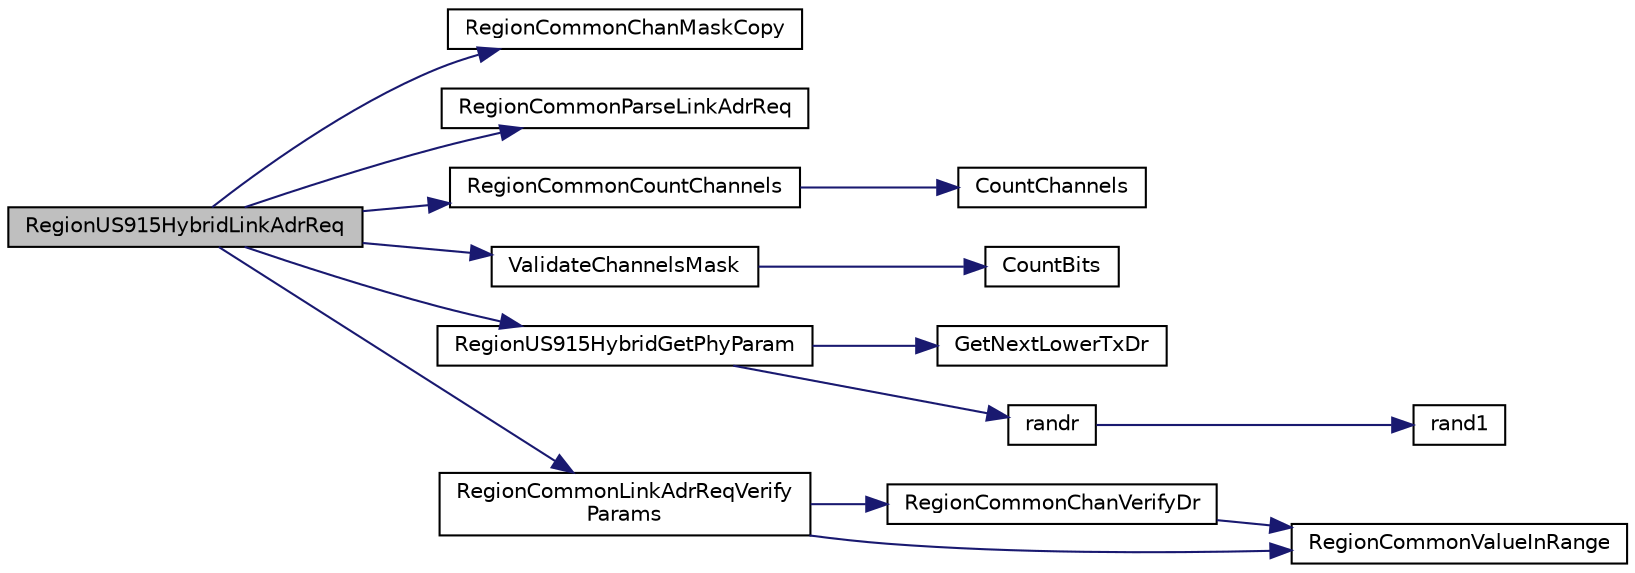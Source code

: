 digraph "RegionUS915HybridLinkAdrReq"
{
  edge [fontname="Helvetica",fontsize="10",labelfontname="Helvetica",labelfontsize="10"];
  node [fontname="Helvetica",fontsize="10",shape=record];
  rankdir="LR";
  Node47 [label="RegionUS915HybridLinkAdrReq",height=0.2,width=0.4,color="black", fillcolor="grey75", style="filled", fontcolor="black"];
  Node47 -> Node48 [color="midnightblue",fontsize="10",style="solid",fontname="Helvetica"];
  Node48 [label="RegionCommonChanMaskCopy",height=0.2,width=0.4,color="black", fillcolor="white", style="filled",URL="$group___r_e_g_i_o_n_c_o_m_m_o_n.html#ga95f5199d490113269fae7f2e0569e9a0",tooltip="Copy a channels mask. This is a generic function and valid for all regions. "];
  Node47 -> Node49 [color="midnightblue",fontsize="10",style="solid",fontname="Helvetica"];
  Node49 [label="RegionCommonParseLinkAdrReq",height=0.2,width=0.4,color="black", fillcolor="white", style="filled",URL="$group___r_e_g_i_o_n_c_o_m_m_o_n.html#ga8403c78482dbb901014dba48b75d78e8",tooltip="Parses the parameter of an LinkAdrRequest. This is a generic function and valid for all regions..."];
  Node47 -> Node50 [color="midnightblue",fontsize="10",style="solid",fontname="Helvetica"];
  Node50 [label="RegionCommonCountChannels",height=0.2,width=0.4,color="black", fillcolor="white", style="filled",URL="$group___r_e_g_i_o_n_c_o_m_m_o_n.html#gac23f0831812f610f57f42f6cf87368c9",tooltip="Counts the number of active channels in a given channels mask. This is a generic function and valid f..."];
  Node50 -> Node51 [color="midnightblue",fontsize="10",style="solid",fontname="Helvetica"];
  Node51 [label="CountChannels",height=0.2,width=0.4,color="black", fillcolor="white", style="filled",URL="$_region_common_8c.html#aef7feee8e47f43eb01f62249bfcc2a06"];
  Node47 -> Node52 [color="midnightblue",fontsize="10",style="solid",fontname="Helvetica"];
  Node52 [label="ValidateChannelsMask",height=0.2,width=0.4,color="black", fillcolor="white", style="filled",URL="$_region_u_s915-_hybrid_8c.html#a15a15fb81475f8a2ff4c6c5a60aa291d"];
  Node52 -> Node53 [color="midnightblue",fontsize="10",style="solid",fontname="Helvetica"];
  Node53 [label="CountBits",height=0.2,width=0.4,color="black", fillcolor="white", style="filled",URL="$_region_u_s915-_hybrid_8c.html#a8628e96fecf706f9925739e9c91535e7"];
  Node47 -> Node54 [color="midnightblue",fontsize="10",style="solid",fontname="Helvetica"];
  Node54 [label="RegionUS915HybridGetPhyParam",height=0.2,width=0.4,color="black", fillcolor="white", style="filled",URL="$group___r_e_g_i_o_n_u_s915_h_y_b.html#gaf078bd0d293c1a677ca53b7b6ca96c6e",tooltip="The function gets a value of a specific phy attribute. "];
  Node54 -> Node55 [color="midnightblue",fontsize="10",style="solid",fontname="Helvetica"];
  Node55 [label="GetNextLowerTxDr",height=0.2,width=0.4,color="black", fillcolor="white", style="filled",URL="$_region_u_s915-_hybrid_8c.html#ae06574681e2f7c3f3e604878c81743aa"];
  Node54 -> Node56 [color="midnightblue",fontsize="10",style="solid",fontname="Helvetica"];
  Node56 [label="randr",height=0.2,width=0.4,color="black", fillcolor="white", style="filled",URL="$utilities_8c.html#af5d8ad6dae489ac64821e7d4f004595d",tooltip="Computes a random number between min and max "];
  Node56 -> Node57 [color="midnightblue",fontsize="10",style="solid",fontname="Helvetica"];
  Node57 [label="rand1",height=0.2,width=0.4,color="black", fillcolor="white", style="filled",URL="$utilities_8c.html#a682de7091382ea1fcb2919b0f1cf6cdc"];
  Node47 -> Node58 [color="midnightblue",fontsize="10",style="solid",fontname="Helvetica"];
  Node58 [label="RegionCommonLinkAdrReqVerify\lParams",height=0.2,width=0.4,color="black", fillcolor="white", style="filled",URL="$group___r_e_g_i_o_n_c_o_m_m_o_n.html#ga2c87f98f09793dc7fa63a9801feeed73",tooltip="Verifies and updates the datarate, the TX power and the number of repetitions of a LinkAdrRequest..."];
  Node58 -> Node59 [color="midnightblue",fontsize="10",style="solid",fontname="Helvetica"];
  Node59 [label="RegionCommonChanVerifyDr",height=0.2,width=0.4,color="black", fillcolor="white", style="filled",URL="$group___r_e_g_i_o_n_c_o_m_m_o_n.html#ga94ce5c6e759081853eb06d1dcffdab25",tooltip="Verifies, if a datarate is available on an active channel. This is a generic function and valid for a..."];
  Node59 -> Node60 [color="midnightblue",fontsize="10",style="solid",fontname="Helvetica"];
  Node60 [label="RegionCommonValueInRange",height=0.2,width=0.4,color="black", fillcolor="white", style="filled",URL="$group___r_e_g_i_o_n_c_o_m_m_o_n.html#gafdd1c80d953e18d755a631b72a9c3bd3",tooltip="Verifies, if a value is in a given range. This is a generic function and valid for all regions..."];
  Node58 -> Node60 [color="midnightblue",fontsize="10",style="solid",fontname="Helvetica"];
}
